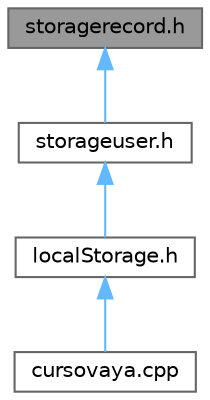 digraph "storagerecord.h"
{
 // LATEX_PDF_SIZE
  bgcolor="transparent";
  edge [fontname=Helvetica,fontsize=10,labelfontname=Helvetica,labelfontsize=10];
  node [fontname=Helvetica,fontsize=10,shape=box,height=0.2,width=0.4];
  Node1 [label="storagerecord.h",height=0.2,width=0.4,color="gray40", fillcolor="grey60", style="filled", fontcolor="black",tooltip="Файл класса записей хранилища пользовательских запросов"];
  Node1 -> Node2 [dir="back",color="steelblue1",style="solid"];
  Node2 [label="storageuser.h",height=0.2,width=0.4,color="grey40", fillcolor="white", style="filled",URL="$storageuser_8h.html",tooltip="Файл класса пользователей"];
  Node2 -> Node3 [dir="back",color="steelblue1",style="solid"];
  Node3 [label="localStorage.h",height=0.2,width=0.4,color="grey40", fillcolor="white", style="filled",URL="$local_storage_8h.html",tooltip="Файл класса хранилища пользователей"];
  Node3 -> Node4 [dir="back",color="steelblue1",style="solid"];
  Node4 [label="cursovaya.cpp",height=0.2,width=0.4,color="grey40", fillcolor="white", style="filled",URL="$cursovaya_8cpp.html",tooltip="Файл логики работы бота и обработки изображений"];
}

